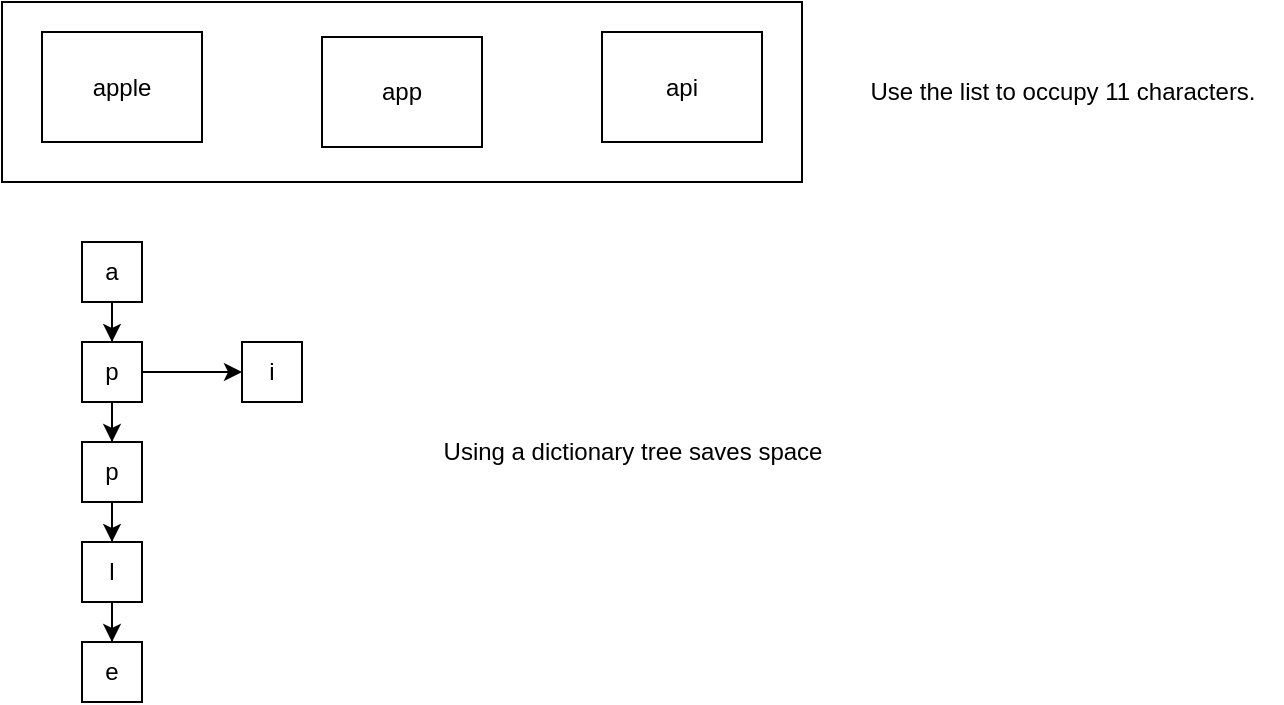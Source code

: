 <mxfile version="26.0.13">
  <diagram name="第 1 页" id="44MEdrVY02ckjpD66CED">
    <mxGraphModel dx="1413" dy="768" grid="1" gridSize="10" guides="1" tooltips="1" connect="1" arrows="1" fold="1" page="1" pageScale="1" pageWidth="827" pageHeight="1169" math="0" shadow="0">
      <root>
        <mxCell id="0" />
        <mxCell id="1" parent="0" />
        <mxCell id="270UAb0-9WW7hcXz7RdF-1" value="" style="rounded=0;whiteSpace=wrap;html=1;" vertex="1" parent="1">
          <mxGeometry x="210" y="160" width="400" height="90" as="geometry" />
        </mxCell>
        <mxCell id="270UAb0-9WW7hcXz7RdF-2" value="apple" style="rounded=0;whiteSpace=wrap;html=1;" vertex="1" parent="1">
          <mxGeometry x="230" y="175" width="80" height="55" as="geometry" />
        </mxCell>
        <mxCell id="270UAb0-9WW7hcXz7RdF-3" value="app" style="rounded=0;whiteSpace=wrap;html=1;" vertex="1" parent="1">
          <mxGeometry x="370" y="177.5" width="80" height="55" as="geometry" />
        </mxCell>
        <mxCell id="270UAb0-9WW7hcXz7RdF-4" value="api" style="rounded=0;whiteSpace=wrap;html=1;" vertex="1" parent="1">
          <mxGeometry x="510" y="175" width="80" height="55" as="geometry" />
        </mxCell>
        <mxCell id="270UAb0-9WW7hcXz7RdF-5" value="Use the list to occupy 11 characters." style="text;html=1;align=center;verticalAlign=middle;resizable=0;points=[];autosize=1;strokeColor=none;fillColor=none;" vertex="1" parent="1">
          <mxGeometry x="630" y="190" width="220" height="30" as="geometry" />
        </mxCell>
        <mxCell id="270UAb0-9WW7hcXz7RdF-12" style="edgeStyle=orthogonalEdgeStyle;rounded=0;orthogonalLoop=1;jettySize=auto;html=1;" edge="1" parent="1" source="270UAb0-9WW7hcXz7RdF-6" target="270UAb0-9WW7hcXz7RdF-7">
          <mxGeometry relative="1" as="geometry" />
        </mxCell>
        <mxCell id="270UAb0-9WW7hcXz7RdF-6" value="a" style="rounded=0;whiteSpace=wrap;html=1;" vertex="1" parent="1">
          <mxGeometry x="250" y="280" width="30" height="30" as="geometry" />
        </mxCell>
        <mxCell id="270UAb0-9WW7hcXz7RdF-16" style="edgeStyle=orthogonalEdgeStyle;rounded=0;orthogonalLoop=1;jettySize=auto;html=1;" edge="1" parent="1" source="270UAb0-9WW7hcXz7RdF-7" target="270UAb0-9WW7hcXz7RdF-8">
          <mxGeometry relative="1" as="geometry" />
        </mxCell>
        <mxCell id="270UAb0-9WW7hcXz7RdF-17" style="edgeStyle=orthogonalEdgeStyle;rounded=0;orthogonalLoop=1;jettySize=auto;html=1;entryX=0;entryY=0.5;entryDx=0;entryDy=0;" edge="1" parent="1" source="270UAb0-9WW7hcXz7RdF-7" target="270UAb0-9WW7hcXz7RdF-11">
          <mxGeometry relative="1" as="geometry" />
        </mxCell>
        <mxCell id="270UAb0-9WW7hcXz7RdF-7" value="p" style="rounded=0;whiteSpace=wrap;html=1;" vertex="1" parent="1">
          <mxGeometry x="250" y="330" width="30" height="30" as="geometry" />
        </mxCell>
        <mxCell id="270UAb0-9WW7hcXz7RdF-14" style="edgeStyle=orthogonalEdgeStyle;rounded=0;orthogonalLoop=1;jettySize=auto;html=1;" edge="1" parent="1" source="270UAb0-9WW7hcXz7RdF-8" target="270UAb0-9WW7hcXz7RdF-9">
          <mxGeometry relative="1" as="geometry" />
        </mxCell>
        <mxCell id="270UAb0-9WW7hcXz7RdF-8" value="p" style="rounded=0;whiteSpace=wrap;html=1;" vertex="1" parent="1">
          <mxGeometry x="250" y="380" width="30" height="30" as="geometry" />
        </mxCell>
        <mxCell id="270UAb0-9WW7hcXz7RdF-15" style="edgeStyle=orthogonalEdgeStyle;rounded=0;orthogonalLoop=1;jettySize=auto;html=1;" edge="1" parent="1" source="270UAb0-9WW7hcXz7RdF-9" target="270UAb0-9WW7hcXz7RdF-10">
          <mxGeometry relative="1" as="geometry" />
        </mxCell>
        <mxCell id="270UAb0-9WW7hcXz7RdF-9" value="l" style="rounded=0;whiteSpace=wrap;html=1;" vertex="1" parent="1">
          <mxGeometry x="250" y="430" width="30" height="30" as="geometry" />
        </mxCell>
        <mxCell id="270UAb0-9WW7hcXz7RdF-10" value="e" style="rounded=0;whiteSpace=wrap;html=1;" vertex="1" parent="1">
          <mxGeometry x="250" y="480" width="30" height="30" as="geometry" />
        </mxCell>
        <mxCell id="270UAb0-9WW7hcXz7RdF-11" value="i" style="rounded=0;whiteSpace=wrap;html=1;" vertex="1" parent="1">
          <mxGeometry x="330" y="330" width="30" height="30" as="geometry" />
        </mxCell>
        <mxCell id="270UAb0-9WW7hcXz7RdF-18" value="Using a dictionary tree saves space" style="text;html=1;align=center;verticalAlign=middle;resizable=0;points=[];autosize=1;strokeColor=none;fillColor=none;" vertex="1" parent="1">
          <mxGeometry x="420" y="370" width="210" height="30" as="geometry" />
        </mxCell>
      </root>
    </mxGraphModel>
  </diagram>
</mxfile>
